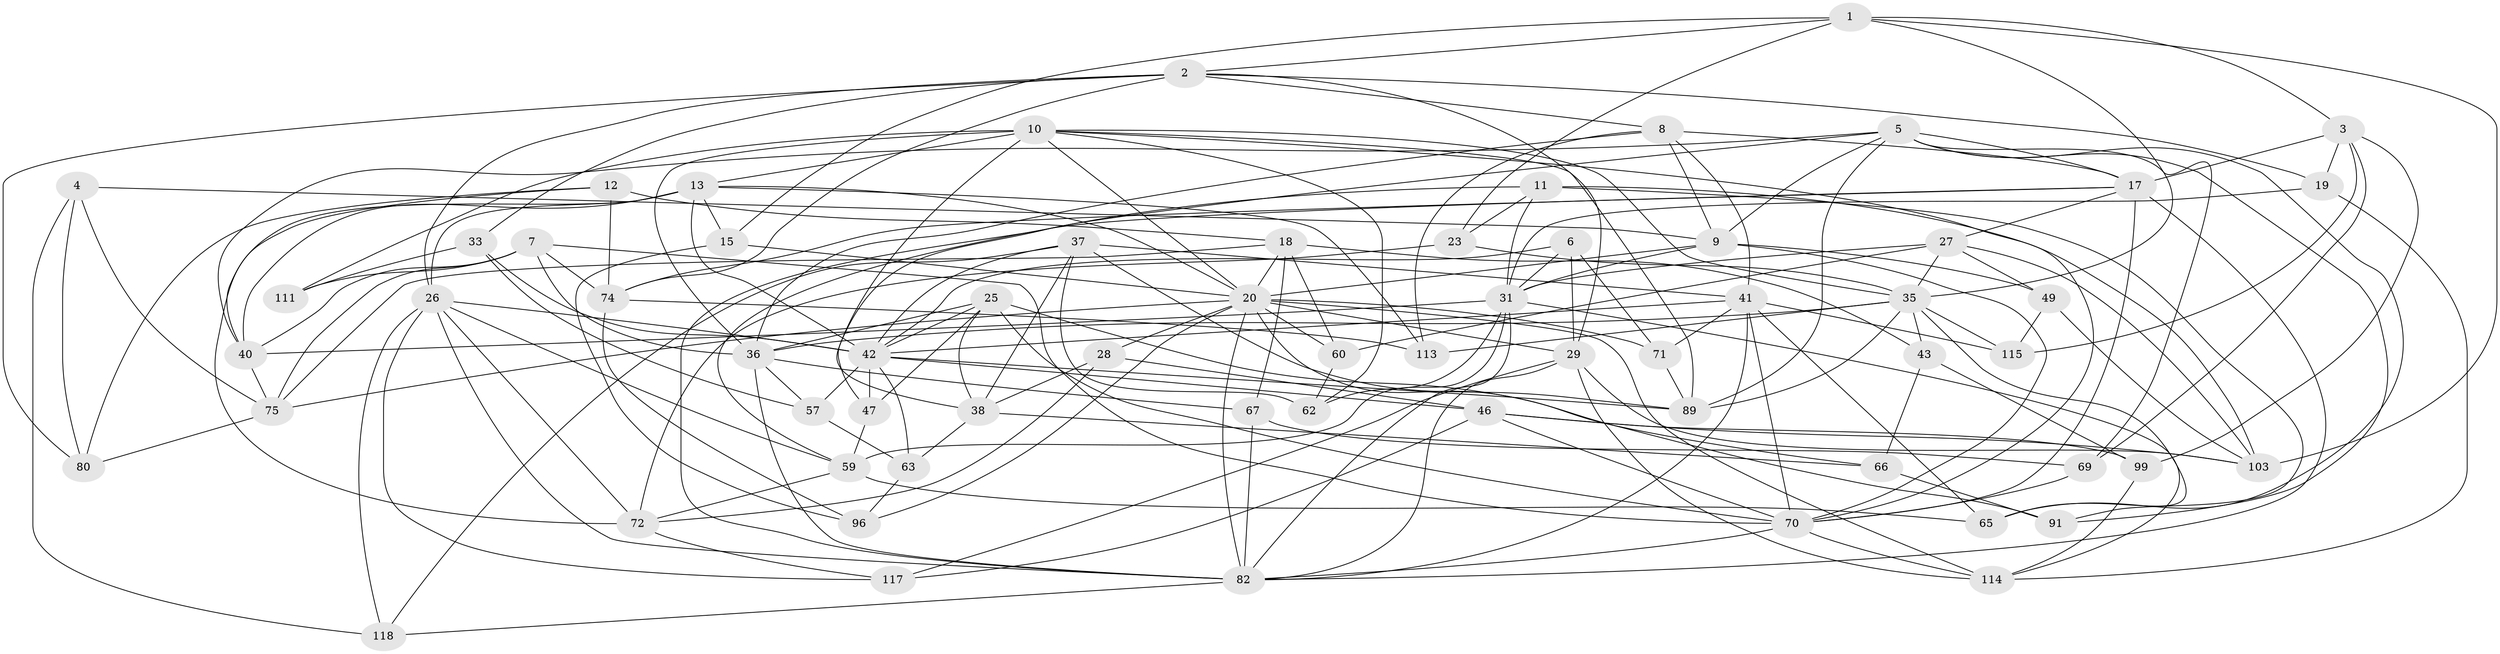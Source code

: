 // original degree distribution, {4: 1.0}
// Generated by graph-tools (version 1.1) at 2025/16/03/09/25 04:16:20]
// undirected, 64 vertices, 187 edges
graph export_dot {
graph [start="1"]
  node [color=gray90,style=filled];
  1 [super="+97"];
  2 [super="+79+53"];
  3 [super="+32"];
  4;
  5 [super="+22"];
  6;
  7 [super="+24"];
  8 [super="+16"];
  9 [super="+14+110"];
  10 [super="+126+87"];
  11 [super="+109"];
  12;
  13 [super="+123+51"];
  15;
  17 [super="+21+45"];
  18 [super="+107"];
  19;
  20 [super="+30+124"];
  23;
  25 [super="+50"];
  26 [super="+34"];
  27 [super="+52"];
  28;
  29 [super="+56"];
  31 [super="+83+77"];
  33;
  35 [super="+90+54"];
  36 [super="+55"];
  37 [super="+61"];
  38 [super="+125"];
  40 [super="+68"];
  41 [super="+44"];
  42 [super="+64+85+127"];
  43;
  46 [super="+95"];
  47;
  49;
  57;
  59 [super="+78"];
  60;
  62;
  63;
  65;
  66;
  67;
  69;
  70 [super="+84+88+98"];
  71;
  72 [super="+106"];
  74 [super="+76"];
  75 [super="+116"];
  80;
  82 [super="+105+93"];
  89 [super="+128"];
  91;
  96;
  99;
  103 [super="+119"];
  111;
  113;
  114 [super="+121"];
  115;
  117;
  118;
  1 -- 3;
  1 -- 23;
  1 -- 103;
  1 -- 2;
  1 -- 15;
  1 -- 35;
  2 -- 8;
  2 -- 74;
  2 -- 26;
  2 -- 29;
  2 -- 80;
  2 -- 33;
  2 -- 19;
  3 -- 115;
  3 -- 17;
  3 -- 99;
  3 -- 19;
  3 -- 69;
  4 -- 9;
  4 -- 80;
  4 -- 118;
  4 -- 75;
  5 -- 47;
  5 -- 69;
  5 -- 65;
  5 -- 89;
  5 -- 17;
  5 -- 40;
  5 -- 9;
  5 -- 91;
  6 -- 71;
  6 -- 31;
  6 -- 42;
  6 -- 29;
  7 -- 111;
  7 -- 40;
  7 -- 75;
  7 -- 74;
  7 -- 70;
  7 -- 36;
  8 -- 113;
  8 -- 17;
  8 -- 9;
  8 -- 41;
  8 -- 36;
  9 -- 20 [weight=2];
  9 -- 49;
  9 -- 31;
  9 -- 70;
  10 -- 111 [weight=2];
  10 -- 62;
  10 -- 38;
  10 -- 89;
  10 -- 35;
  10 -- 36;
  10 -- 20;
  10 -- 70;
  10 -- 13;
  11 -- 91;
  11 -- 23;
  11 -- 31;
  11 -- 103;
  11 -- 82 [weight=2];
  12 -- 18;
  12 -- 80;
  12 -- 74;
  12 -- 40;
  13 -- 40;
  13 -- 113;
  13 -- 20;
  13 -- 15;
  13 -- 72;
  13 -- 26;
  13 -- 42;
  15 -- 96;
  15 -- 20;
  17 -- 74;
  17 -- 59;
  17 -- 27;
  17 -- 70 [weight=3];
  17 -- 82;
  18 -- 43;
  18 -- 60;
  18 -- 75;
  18 -- 67;
  18 -- 20;
  19 -- 114;
  19 -- 31;
  20 -- 96;
  20 -- 71;
  20 -- 91;
  20 -- 60;
  20 -- 82;
  20 -- 28;
  20 -- 29 [weight=2];
  20 -- 75;
  20 -- 114;
  23 -- 72;
  23 -- 35;
  25 -- 47;
  25 -- 66;
  25 -- 36;
  25 -- 38;
  25 -- 42;
  25 -- 70;
  26 -- 118;
  26 -- 82;
  26 -- 42;
  26 -- 117;
  26 -- 72;
  26 -- 59;
  27 -- 49;
  27 -- 31;
  27 -- 60;
  27 -- 103;
  27 -- 35;
  28 -- 38;
  28 -- 46;
  28 -- 72;
  29 -- 114;
  29 -- 117;
  29 -- 103;
  29 -- 82;
  31 -- 62;
  31 -- 59;
  31 -- 114;
  31 -- 40;
  31 -- 82;
  33 -- 57;
  33 -- 111;
  33 -- 42;
  35 -- 113;
  35 -- 43;
  35 -- 89;
  35 -- 36;
  35 -- 65;
  35 -- 115;
  36 -- 67;
  36 -- 57;
  36 -- 82;
  37 -- 62;
  37 -- 118;
  37 -- 38;
  37 -- 89;
  37 -- 41;
  37 -- 42;
  38 -- 63;
  38 -- 66;
  40 -- 75;
  41 -- 65;
  41 -- 115;
  41 -- 70;
  41 -- 71;
  41 -- 42;
  41 -- 82;
  42 -- 47;
  42 -- 89;
  42 -- 63;
  42 -- 46;
  42 -- 57;
  43 -- 66;
  43 -- 99;
  46 -- 117;
  46 -- 70;
  46 -- 103;
  46 -- 99;
  47 -- 59;
  49 -- 115;
  49 -- 103;
  57 -- 63;
  59 -- 65;
  59 -- 72;
  60 -- 62;
  63 -- 96;
  66 -- 91;
  67 -- 69;
  67 -- 82;
  69 -- 70;
  70 -- 114;
  70 -- 82;
  71 -- 89;
  72 -- 117;
  74 -- 96;
  74 -- 113;
  75 -- 80;
  82 -- 118;
  99 -- 114;
}
